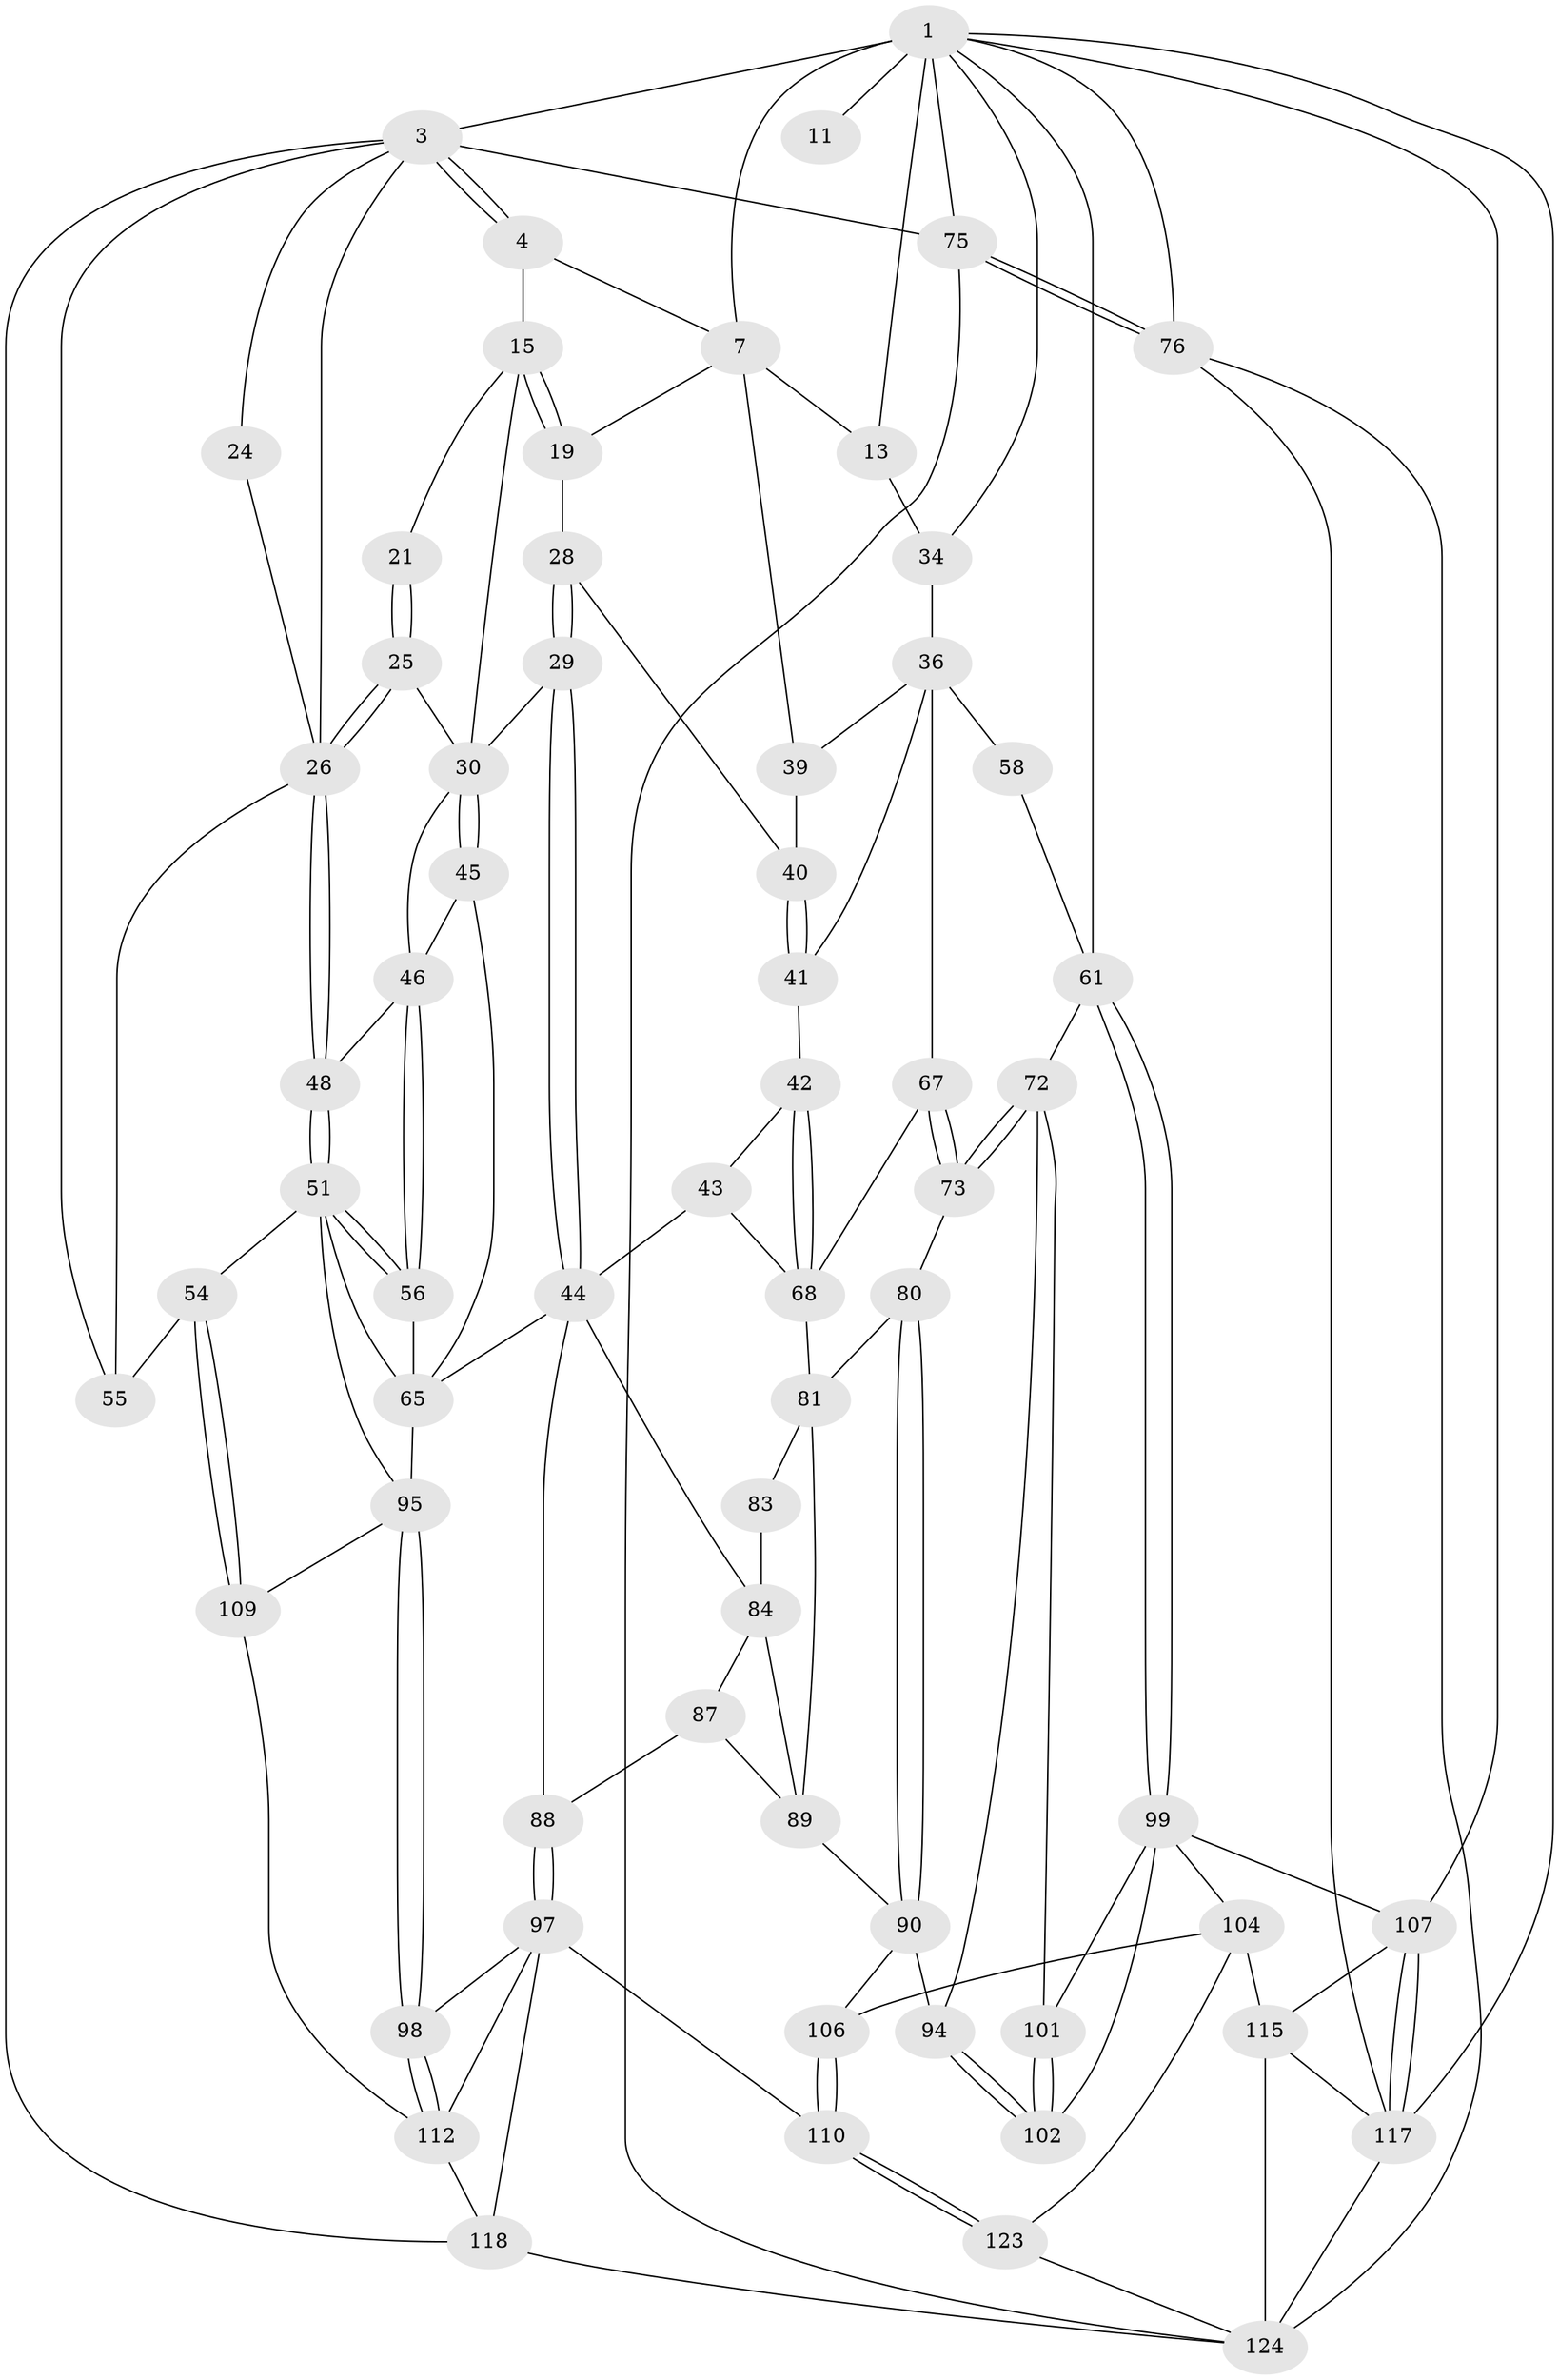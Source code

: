 // original degree distribution, {3: 0.03076923076923077, 6: 0.23076923076923078, 5: 0.5230769230769231, 4: 0.2153846153846154}
// Generated by graph-tools (version 1.1) at 2025/27/03/15/25 16:27:58]
// undirected, 65 vertices, 147 edges
graph export_dot {
graph [start="1"]
  node [color=gray90,style=filled];
  1 [pos="+0.8077792964694306+0",super="+6+2"];
  3 [pos="+0+0",super="+79+23"];
  4 [pos="+0.19224930397288428+0",super="+5"];
  7 [pos="+0.7122879849601362+0.07940515942422922",super="+14"];
  11 [pos="+0.8255652631591462+0"];
  13 [pos="+0.7997564004372895+0.17112611663085914"];
  15 [pos="+0.5423199911648809+0.09561240280272736",super="+16"];
  19 [pos="+0.5500505308808076+0.17327790822465142",super="+20"];
  21 [pos="+0.17024822836821232+0.09318272015992249"];
  24 [pos="+0.0794540179500057+0.14482280288799834"];
  25 [pos="+0.10148629683096887+0.3128925301613854"];
  26 [pos="+0.08112575118397243+0.32005404693845796",super="+27"];
  28 [pos="+0.41700076105705813+0.2707602047614921"];
  29 [pos="+0.34411575755883445+0.34971051513617407"];
  30 [pos="+0.3042813758436247+0.35005101553474366",super="+31"];
  34 [pos="+1+0.27428497072812885",super="+35"];
  36 [pos="+0.7827886922751983+0.32742616480013803",super="+37+57"];
  39 [pos="+0.6161834615425701+0.30019569158352966"];
  40 [pos="+0.4741389660953255+0.31049180002341403"];
  41 [pos="+0.49878774764049166+0.39848414375964103"];
  42 [pos="+0.4969128511007424+0.40094929685338787"];
  43 [pos="+0.47938065699855764+0.4092586424774026",super="+70"];
  44 [pos="+0.3815541807268928+0.40221209812151926",super="+63"];
  45 [pos="+0.28467473270724925+0.3766120086809491"];
  46 [pos="+0.18766349979180932+0.390357602905838",super="+47"];
  48 [pos="+0.10048090755055736+0.4371322133298971"];
  51 [pos="+0.10297418177634392+0.5065750137121915",super="+52"];
  54 [pos="+0+0.5716439470201026"];
  55 [pos="+0+0.5590593045217591"];
  56 [pos="+0.14479023509938566+0.49483768242367177"];
  58 [pos="+0.8471042912610235+0.4581220227039798"];
  61 [pos="+0.9899770245502093+0.5443633526150212",super="+62"];
  65 [pos="+0.33227135934140994+0.5784566344418726",super="+74+66"];
  67 [pos="+0.6398936999719473+0.44100731511699126"];
  68 [pos="+0.5636395185706559+0.5330736876029558",super="+69"];
  72 [pos="+0.8142161040880186+0.5663942340151478",super="+93"];
  73 [pos="+0.7763092871634524+0.5619639718518555"];
  75 [pos="+1+1"];
  76 [pos="+1+1",super="+77"];
  80 [pos="+0.6452662897037481+0.6117721174782964"];
  81 [pos="+0.5591738514484943+0.5600306493009165",super="+82"];
  83 [pos="+0.5197536217886425+0.6568970540724325"];
  84 [pos="+0.47479896629292245+0.6472361359894345",super="+85"];
  87 [pos="+0.454218777975322+0.718213807678973"];
  88 [pos="+0.42836736603197123+0.7210708299872001"];
  89 [pos="+0.5409608239462653+0.6652793690298252",super="+92"];
  90 [pos="+0.6475130020385571+0.6592723350046464",super="+91"];
  94 [pos="+0.7056252249640158+0.6960465817425254"];
  95 [pos="+0.25827129042509184+0.7132870588249001",super="+96"];
  97 [pos="+0.406630154752466+0.7516650042558818",super="+111"];
  98 [pos="+0.2701811802961032+0.7480947486368869"];
  99 [pos="+0.8774645500760793+0.7482732275427006",super="+100"];
  101 [pos="+0.8138799994711076+0.6337808906383335"];
  102 [pos="+0.7147702621374922+0.7326208111562622"];
  104 [pos="+0.7135483931133821+0.8187995973210468",super="+105"];
  106 [pos="+0.5842071170938906+0.7860503415996222"];
  107 [pos="+0.922089339566395+0.7742246979094417",super="+108"];
  109 [pos="+0.08344982035886986+0.7790198048446054"];
  110 [pos="+0.4777209980085762+0.8737981746527983"];
  112 [pos="+0.2625344277571919+0.7879804070767973",super="+113"];
  115 [pos="+0.8845673540818153+0.7715640067990908",super="+122+116"];
  117 [pos="+0.9567965152176943+0.7983359372370821",super="+120"];
  118 [pos="+0+1",super="+129"];
  123 [pos="+0.5790854152395518+1"];
  124 [pos="+0.7491713444337961+0.8979130587051573",super="+125"];
  1 -- 11 [weight=3];
  1 -- 7;
  1 -- 34;
  1 -- 3;
  1 -- 107;
  1 -- 75;
  1 -- 13;
  1 -- 117;
  1 -- 61;
  1 -- 76;
  3 -- 4;
  3 -- 4;
  3 -- 75;
  3 -- 118;
  3 -- 55;
  3 -- 24;
  3 -- 26;
  4 -- 15 [weight=2];
  4 -- 7;
  7 -- 39;
  7 -- 19;
  7 -- 13;
  13 -- 34;
  15 -- 19 [weight=2];
  15 -- 19;
  15 -- 21;
  15 -- 30;
  19 -- 28;
  21 -- 25;
  21 -- 25;
  24 -- 26;
  25 -- 26;
  25 -- 26;
  25 -- 30;
  26 -- 48;
  26 -- 48;
  26 -- 55;
  28 -- 29;
  28 -- 29;
  28 -- 40;
  29 -- 30;
  29 -- 44;
  29 -- 44;
  30 -- 45;
  30 -- 45;
  30 -- 46;
  34 -- 36 [weight=2];
  36 -- 67;
  36 -- 39;
  36 -- 41;
  36 -- 58 [weight=2];
  39 -- 40;
  40 -- 41;
  40 -- 41;
  41 -- 42;
  42 -- 43;
  42 -- 68;
  42 -- 68;
  43 -- 44 [weight=2];
  43 -- 68;
  44 -- 65;
  44 -- 84;
  44 -- 88;
  45 -- 46;
  45 -- 65;
  46 -- 56;
  46 -- 56;
  46 -- 48;
  48 -- 51;
  48 -- 51;
  51 -- 56;
  51 -- 56;
  51 -- 65;
  51 -- 54;
  51 -- 95;
  54 -- 55;
  54 -- 109;
  54 -- 109;
  56 -- 65;
  58 -- 61;
  61 -- 99;
  61 -- 99;
  61 -- 72;
  65 -- 95;
  67 -- 68;
  67 -- 73;
  67 -- 73;
  68 -- 81;
  72 -- 73;
  72 -- 73;
  72 -- 101;
  72 -- 94;
  73 -- 80;
  75 -- 76;
  75 -- 76;
  75 -- 124;
  76 -- 124;
  76 -- 117;
  80 -- 81;
  80 -- 90;
  80 -- 90;
  81 -- 89;
  81 -- 83;
  83 -- 84 [weight=2];
  84 -- 89;
  84 -- 87;
  87 -- 88;
  87 -- 89;
  88 -- 97;
  88 -- 97;
  89 -- 90;
  90 -- 94;
  90 -- 106;
  94 -- 102;
  94 -- 102;
  95 -- 98;
  95 -- 98;
  95 -- 109;
  97 -- 98;
  97 -- 112 [weight=2];
  97 -- 118;
  97 -- 110;
  98 -- 112;
  98 -- 112;
  99 -- 107;
  99 -- 104;
  99 -- 101;
  99 -- 102;
  101 -- 102;
  101 -- 102;
  104 -- 115;
  104 -- 106;
  104 -- 123;
  106 -- 110;
  106 -- 110;
  107 -- 117;
  107 -- 117;
  107 -- 115;
  109 -- 112;
  110 -- 123;
  110 -- 123;
  112 -- 118;
  115 -- 124 [weight=2];
  115 -- 117;
  117 -- 124;
  118 -- 124;
  123 -- 124;
}
